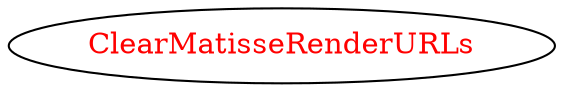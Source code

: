 digraph dependencyGraph {
 concentrate=true;
 ranksep="2.0";
 rankdir="LR"; 
 splines="ortho";
"ClearMatisseRenderURLs" [fontcolor="red"];
}